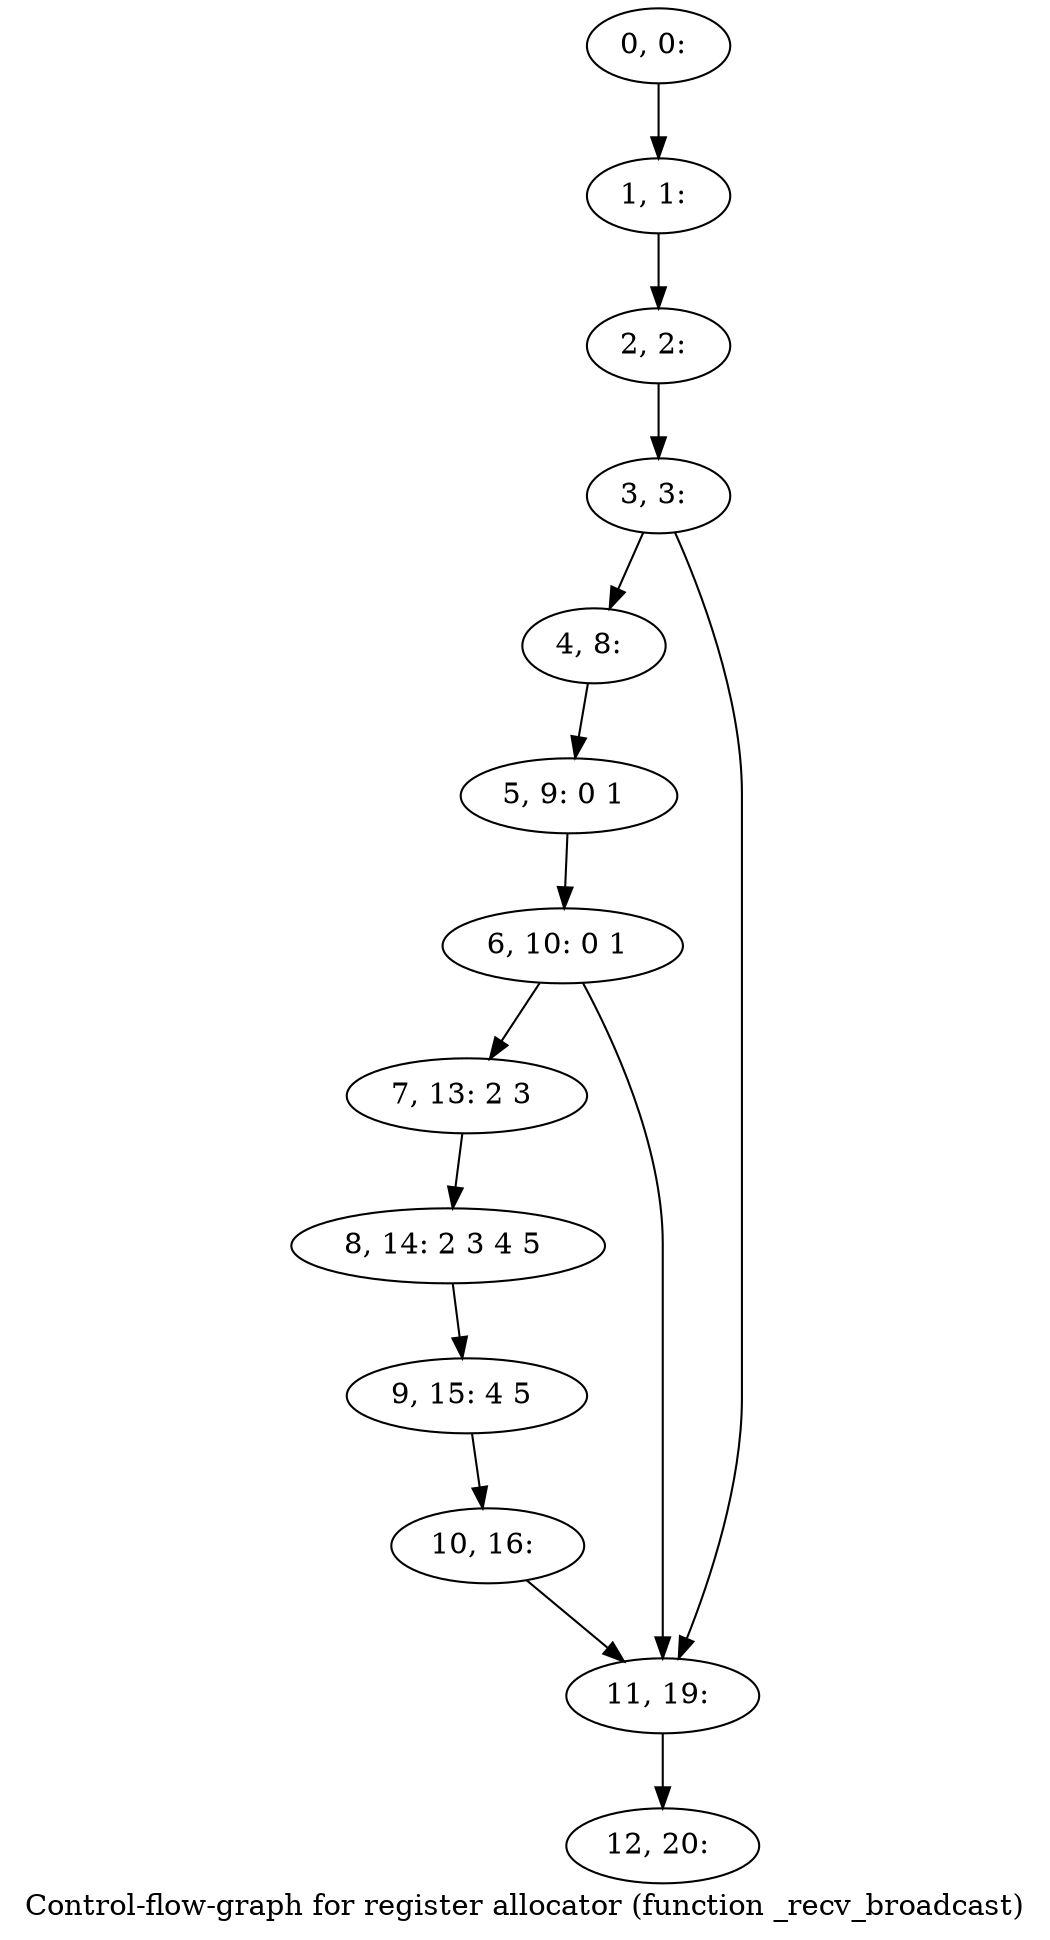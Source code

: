 digraph G {
graph [label="Control-flow-graph for register allocator (function _recv_broadcast)"]
0[label="0, 0: "];
1[label="1, 1: "];
2[label="2, 2: "];
3[label="3, 3: "];
4[label="4, 8: "];
5[label="5, 9: 0 1 "];
6[label="6, 10: 0 1 "];
7[label="7, 13: 2 3 "];
8[label="8, 14: 2 3 4 5 "];
9[label="9, 15: 4 5 "];
10[label="10, 16: "];
11[label="11, 19: "];
12[label="12, 20: "];
0->1 ;
1->2 ;
2->3 ;
3->4 ;
3->11 ;
4->5 ;
5->6 ;
6->7 ;
6->11 ;
7->8 ;
8->9 ;
9->10 ;
10->11 ;
11->12 ;
}
